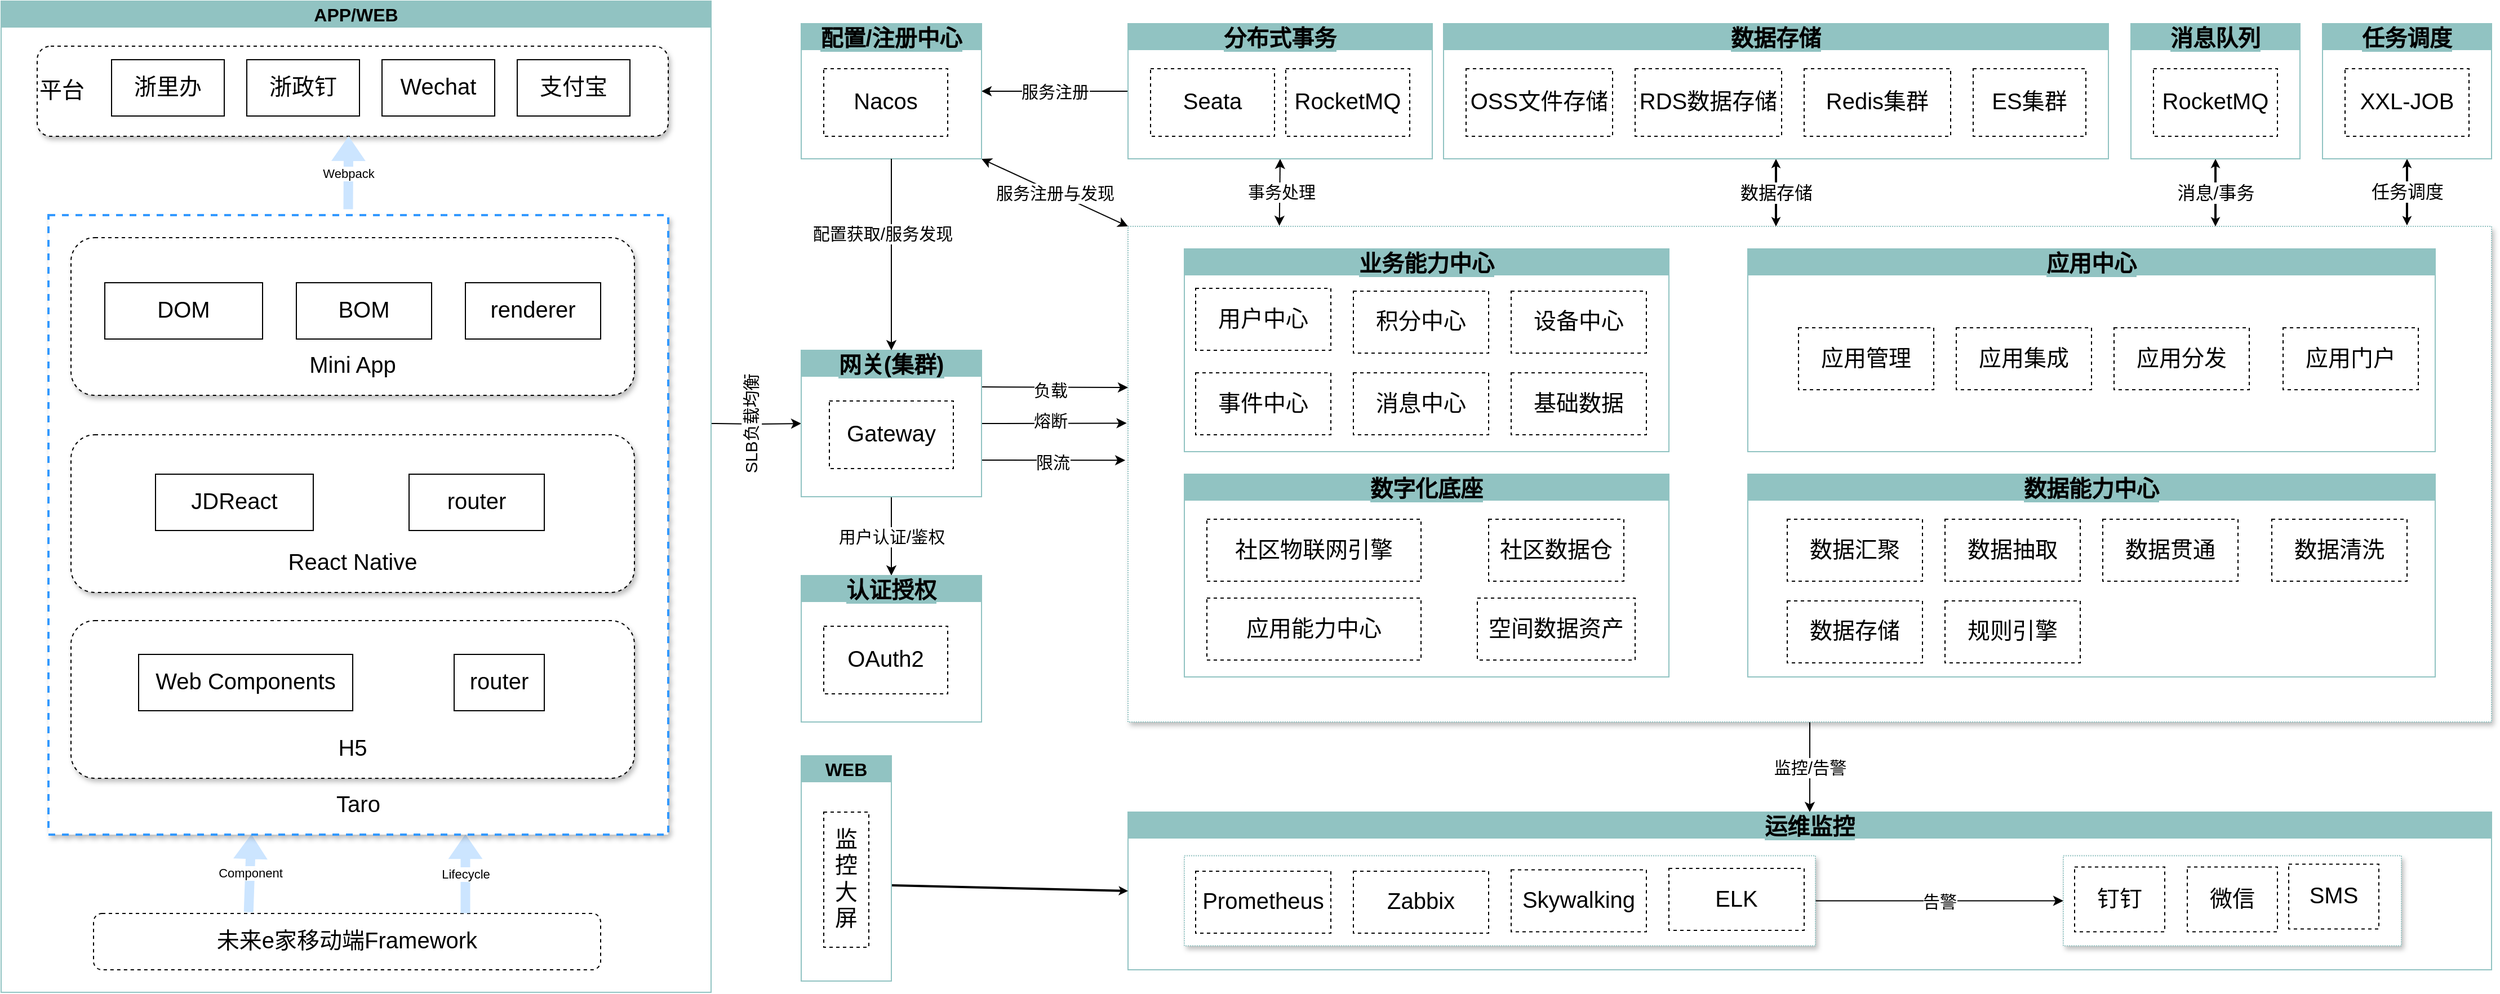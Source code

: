 <mxfile version="20.8.16" type="github"><diagram id="mp60qOV68SFqAfoOoV6D" name="第 1 页"><mxGraphModel dx="2193" dy="1295" grid="1" gridSize="10" guides="1" tooltips="1" connect="1" arrows="1" fold="1" page="0" pageScale="1" pageWidth="827" pageHeight="1169" math="0" shadow="0"><root><mxCell id="0"/><mxCell id="1" parent="0"/><mxCell id="_vEEIP5en38CyTzr71SO-110" value="监控/告警" style="edgeStyle=none;rounded=0;orthogonalLoop=1;jettySize=auto;html=1;exitX=0.5;exitY=1;exitDx=0;exitDy=0;entryX=0.5;entryY=0;entryDx=0;entryDy=0;strokeColor=default;fontSize=15;fontColor=#000000;startArrow=none;startFill=0;" parent="1" source="_vEEIP5en38CyTzr71SO-50" target="_vEEIP5en38CyTzr71SO-57" edge="1"><mxGeometry relative="1" as="geometry"/></mxCell><mxCell id="_vEEIP5en38CyTzr71SO-50" value="" style="rounded=0;whiteSpace=wrap;html=1;labelBackgroundColor=#FFFFFF;strokeColor=#91C3C2;strokeWidth=1;fontSize=15;fontColor=#000000;fillColor=#FFFFFF;dashed=1;dashPattern=1 1;shadow=1;" parent="1" vertex="1"><mxGeometry x="650" y="160" width="1210" height="440" as="geometry"/></mxCell><mxCell id="_vEEIP5en38CyTzr71SO-14" style="edgeStyle=orthogonalEdgeStyle;rounded=0;orthogonalLoop=1;jettySize=auto;html=1;entryX=0;entryY=0.5;entryDx=0;entryDy=0;fontSize=20;fontColor=#000000;" parent="1" target="_vEEIP5en38CyTzr71SO-8" edge="1"><mxGeometry relative="1" as="geometry"><mxPoint x="280" y="335" as="sourcePoint"/></mxGeometry></mxCell><mxCell id="_vEEIP5en38CyTzr71SO-15" value="SLB负载均衡" style="edgeLabel;html=1;align=center;verticalAlign=middle;resizable=0;points=[];fontSize=15;fontColor=#000000;horizontal=0;" parent="_vEEIP5en38CyTzr71SO-14" vertex="1" connectable="0"><mxGeometry x="-0.133" relative="1" as="geometry"><mxPoint as="offset"/></mxGeometry></mxCell><mxCell id="_vEEIP5en38CyTzr71SO-2" value="&lt;font style=&quot;font-size: 16px;&quot;&gt;APP/WEB&lt;/font&gt;" style="swimlane;whiteSpace=wrap;html=1;labelBackgroundColor=#91C3C2;fillColor=#91C3C2;strokeColor=#91C3C2;startSize=23;" parent="1" vertex="1"><mxGeometry x="-350" y="-40" width="630" height="880" as="geometry"/></mxCell><mxCell id="Gt70tcpWQOJEQj5946z7-28" value="" style="group" vertex="1" connectable="0" parent="_vEEIP5en38CyTzr71SO-2"><mxGeometry x="32" y="40" width="560" height="80" as="geometry"/></mxCell><mxCell id="_vEEIP5en38CyTzr71SO-7" value="&lt;p style=&quot;line-height: 170%;&quot;&gt;&lt;span style=&quot;font-size: 20px;&quot;&gt;平台&lt;/span&gt;&lt;/p&gt;" style="rounded=1;whiteSpace=wrap;html=1;labelBackgroundColor=#FFFFFF;dashed=1;strokeWidth=1;perimeterSpacing=0;labelPosition=center;verticalLabelPosition=middle;align=left;verticalAlign=middle;shadow=1;" parent="Gt70tcpWQOJEQj5946z7-28" vertex="1"><mxGeometry width="560" height="80" as="geometry"/></mxCell><mxCell id="Gt70tcpWQOJEQj5946z7-24" value="&lt;p style=&quot;line-height: 170%;&quot;&gt;&lt;font style=&quot;font-size: 20px;&quot;&gt;浙里办&lt;/font&gt;&lt;/p&gt;" style="rounded=0;whiteSpace=wrap;html=1;labelBackgroundColor=#FFFFFF;strokeWidth=1;perimeterSpacing=0;" vertex="1" parent="Gt70tcpWQOJEQj5946z7-28"><mxGeometry x="66" y="12" width="100" height="50" as="geometry"/></mxCell><mxCell id="Gt70tcpWQOJEQj5946z7-25" value="&lt;p style=&quot;line-height: 170%;&quot;&gt;&lt;span style=&quot;font-size: 20px;&quot;&gt;浙政钉&lt;/span&gt;&lt;/p&gt;" style="rounded=0;whiteSpace=wrap;html=1;labelBackgroundColor=#FFFFFF;strokeWidth=1;perimeterSpacing=0;" vertex="1" parent="Gt70tcpWQOJEQj5946z7-28"><mxGeometry x="186" y="12" width="100" height="50" as="geometry"/></mxCell><mxCell id="Gt70tcpWQOJEQj5946z7-26" value="&lt;p style=&quot;line-height: 170%;&quot;&gt;&lt;span style=&quot;font-size: 20px;&quot;&gt;Wechat&lt;/span&gt;&lt;/p&gt;" style="rounded=0;whiteSpace=wrap;html=1;labelBackgroundColor=#FFFFFF;strokeWidth=1;perimeterSpacing=0;" vertex="1" parent="Gt70tcpWQOJEQj5946z7-28"><mxGeometry x="306" y="12" width="100" height="50" as="geometry"/></mxCell><mxCell id="Gt70tcpWQOJEQj5946z7-27" value="&lt;p style=&quot;line-height: 170%;&quot;&gt;&lt;span style=&quot;font-size: 20px;&quot;&gt;支付宝&lt;/span&gt;&lt;/p&gt;" style="rounded=0;whiteSpace=wrap;html=1;labelBackgroundColor=#FFFFFF;strokeWidth=1;perimeterSpacing=0;" vertex="1" parent="Gt70tcpWQOJEQj5946z7-28"><mxGeometry x="426" y="12" width="100" height="50" as="geometry"/></mxCell><mxCell id="Gt70tcpWQOJEQj5946z7-31" value="" style="group" vertex="1" connectable="0" parent="_vEEIP5en38CyTzr71SO-2"><mxGeometry x="42" y="190" width="550" height="670" as="geometry"/></mxCell><mxCell id="Gt70tcpWQOJEQj5946z7-1" value="&lt;p style=&quot;line-height: 170%;&quot;&gt;&lt;span style=&quot;font-size: 20px;&quot;&gt;未来e家移动端Framework&lt;/span&gt;&lt;/p&gt;" style="rounded=1;whiteSpace=wrap;html=1;labelBackgroundColor=#FFFFFF;dashed=1;strokeWidth=1;perimeterSpacing=0;" vertex="1" parent="Gt70tcpWQOJEQj5946z7-31"><mxGeometry x="40" y="620" width="450" height="50" as="geometry"/></mxCell><mxCell id="Gt70tcpWQOJEQj5946z7-22" value="Component" style="shape=flexArrow;endArrow=classic;html=1;rounded=0;width=7.5;endSize=6.538;exitX=0.528;exitY=-0.058;exitDx=0;exitDy=0;exitPerimeter=0;fillColor=#CCE5FF;strokeColor=#CCE5FF;" edge="1" parent="Gt70tcpWQOJEQj5946z7-31"><mxGeometry width="50" height="50" relative="1" as="geometry"><mxPoint x="177.6" y="618.85" as="sourcePoint"/><mxPoint x="180" y="550" as="targetPoint"/></mxGeometry></mxCell><mxCell id="Gt70tcpWQOJEQj5946z7-23" value="Lifecycle" style="shape=flexArrow;endArrow=classic;html=1;rounded=0;width=7.5;endSize=6.538;exitX=0.528;exitY=-0.058;exitDx=0;exitDy=0;exitPerimeter=0;fillColor=#CCE5FF;strokeColor=#CCE5FF;" edge="1" parent="Gt70tcpWQOJEQj5946z7-31"><mxGeometry width="50" height="50" relative="1" as="geometry"><mxPoint x="370.0" y="619.75" as="sourcePoint"/><mxPoint x="370" y="550" as="targetPoint"/></mxGeometry></mxCell><mxCell id="Gt70tcpWQOJEQj5946z7-30" value="" style="group" vertex="1" connectable="0" parent="Gt70tcpWQOJEQj5946z7-31"><mxGeometry width="550" height="550" as="geometry"/></mxCell><mxCell id="Gt70tcpWQOJEQj5946z7-19" value="&lt;p style=&quot;line-height: 170%;&quot;&gt;&lt;font style=&quot;font-size: 20px;&quot;&gt;Taro&lt;/font&gt;&lt;/p&gt;" style="rounded=0;whiteSpace=wrap;html=1;labelBackgroundColor=#FFFFFF;dashed=1;strokeWidth=2;perimeterSpacing=0;verticalAlign=bottom;shadow=1;strokeColor=#3399FF;" vertex="1" parent="Gt70tcpWQOJEQj5946z7-30"><mxGeometry width="550" height="550" as="geometry"/></mxCell><mxCell id="Gt70tcpWQOJEQj5946z7-18" value="" style="group" vertex="1" connectable="0" parent="Gt70tcpWQOJEQj5946z7-30"><mxGeometry x="20" y="20" width="500" height="480" as="geometry"/></mxCell><mxCell id="Gt70tcpWQOJEQj5946z7-12" value="" style="group" vertex="1" connectable="0" parent="Gt70tcpWQOJEQj5946z7-18"><mxGeometry width="500" height="175" as="geometry"/></mxCell><mxCell id="Gt70tcpWQOJEQj5946z7-11" value="&lt;p style=&quot;line-height: 170%;&quot;&gt;&lt;span style=&quot;font-size: 20px;&quot;&gt;Mini App&lt;/span&gt;&lt;/p&gt;" style="rounded=1;whiteSpace=wrap;html=1;labelBackgroundColor=#FFFFFF;dashed=1;strokeWidth=1;perimeterSpacing=0;labelPosition=center;verticalLabelPosition=middle;align=center;verticalAlign=bottom;glass=0;shadow=1;" vertex="1" parent="Gt70tcpWQOJEQj5946z7-12"><mxGeometry width="500" height="140" as="geometry"/></mxCell><mxCell id="Gt70tcpWQOJEQj5946z7-8" value="&lt;p style=&quot;line-height: 170%;&quot;&gt;&lt;span style=&quot;font-size: 20px;&quot;&gt;DOM&lt;/span&gt;&lt;/p&gt;" style="rounded=0;whiteSpace=wrap;html=1;labelBackgroundColor=#FFFFFF;strokeWidth=1;perimeterSpacing=0;" vertex="1" parent="Gt70tcpWQOJEQj5946z7-12"><mxGeometry x="30" y="40" width="140" height="50" as="geometry"/></mxCell><mxCell id="Gt70tcpWQOJEQj5946z7-9" value="&lt;p style=&quot;line-height: 170%;&quot;&gt;&lt;span style=&quot;font-size: 20px;&quot;&gt;BOM&lt;/span&gt;&lt;/p&gt;" style="rounded=0;whiteSpace=wrap;html=1;labelBackgroundColor=#FFFFFF;strokeWidth=1;perimeterSpacing=0;" vertex="1" parent="Gt70tcpWQOJEQj5946z7-12"><mxGeometry x="200" y="40" width="120" height="50" as="geometry"/></mxCell><mxCell id="Gt70tcpWQOJEQj5946z7-10" value="&lt;p style=&quot;line-height: 170%;&quot;&gt;&lt;span style=&quot;font-size: 20px;&quot;&gt;renderer&lt;/span&gt;&lt;/p&gt;" style="rounded=0;whiteSpace=wrap;html=1;labelBackgroundColor=#FFFFFF;strokeWidth=1;perimeterSpacing=0;" vertex="1" parent="Gt70tcpWQOJEQj5946z7-12"><mxGeometry x="350" y="40" width="120" height="50" as="geometry"/></mxCell><mxCell id="Gt70tcpWQOJEQj5946z7-15" value="" style="group" vertex="1" connectable="0" parent="Gt70tcpWQOJEQj5946z7-18"><mxGeometry y="175" width="500" height="140" as="geometry"/></mxCell><mxCell id="Gt70tcpWQOJEQj5946z7-13" value="&lt;p style=&quot;line-height: 170%;&quot;&gt;&lt;font style=&quot;font-size: 20px;&quot;&gt;React Native&lt;/font&gt;&lt;/p&gt;" style="rounded=1;whiteSpace=wrap;html=1;labelBackgroundColor=#FFFFFF;dashed=1;strokeWidth=1;perimeterSpacing=0;verticalAlign=bottom;shadow=1;" vertex="1" parent="Gt70tcpWQOJEQj5946z7-15"><mxGeometry width="500" height="140" as="geometry"/></mxCell><mxCell id="Gt70tcpWQOJEQj5946z7-6" value="&lt;p style=&quot;line-height: 170%;&quot;&gt;&lt;span style=&quot;font-size: 20px;&quot;&gt;JDReact&lt;/span&gt;&lt;/p&gt;" style="rounded=0;whiteSpace=wrap;html=1;labelBackgroundColor=#FFFFFF;strokeWidth=1;perimeterSpacing=0;" vertex="1" parent="Gt70tcpWQOJEQj5946z7-15"><mxGeometry x="75" y="35" width="140" height="50" as="geometry"/></mxCell><mxCell id="Gt70tcpWQOJEQj5946z7-7" value="&lt;p style=&quot;line-height: 170%;&quot;&gt;&lt;span style=&quot;font-size: 20px;&quot;&gt;router&lt;/span&gt;&lt;/p&gt;" style="rounded=0;whiteSpace=wrap;html=1;labelBackgroundColor=#FFFFFF;strokeWidth=1;perimeterSpacing=0;" vertex="1" parent="Gt70tcpWQOJEQj5946z7-15"><mxGeometry x="300" y="35" width="120" height="50" as="geometry"/></mxCell><mxCell id="Gt70tcpWQOJEQj5946z7-17" value="" style="group" vertex="1" connectable="0" parent="Gt70tcpWQOJEQj5946z7-18"><mxGeometry y="340" width="500" height="140" as="geometry"/></mxCell><mxCell id="Gt70tcpWQOJEQj5946z7-16" value="&lt;p style=&quot;line-height: 170%;&quot;&gt;&lt;font style=&quot;font-size: 20px;&quot;&gt;H5&lt;/font&gt;&lt;/p&gt;" style="rounded=1;whiteSpace=wrap;html=1;labelBackgroundColor=#FFFFFF;dashed=1;strokeWidth=1;perimeterSpacing=0;verticalAlign=bottom;shadow=1;" vertex="1" parent="Gt70tcpWQOJEQj5946z7-17"><mxGeometry width="500" height="140" as="geometry"/></mxCell><mxCell id="Gt70tcpWQOJEQj5946z7-4" value="&lt;p style=&quot;line-height: 170%;&quot;&gt;&lt;span style=&quot;font-size: 20px;&quot;&gt;Web Components&lt;/span&gt;&lt;/p&gt;" style="rounded=0;whiteSpace=wrap;html=1;labelBackgroundColor=#FFFFFF;strokeWidth=1;perimeterSpacing=0;" vertex="1" parent="Gt70tcpWQOJEQj5946z7-17"><mxGeometry x="60" y="30" width="190" height="50" as="geometry"/></mxCell><mxCell id="Gt70tcpWQOJEQj5946z7-5" value="&lt;p style=&quot;line-height: 170%;&quot;&gt;&lt;span style=&quot;font-size: 20px;&quot;&gt;router&lt;/span&gt;&lt;/p&gt;" style="rounded=0;whiteSpace=wrap;html=1;labelBackgroundColor=#FFFFFF;strokeWidth=1;perimeterSpacing=0;" vertex="1" parent="Gt70tcpWQOJEQj5946z7-17"><mxGeometry x="340" y="30" width="80" height="50" as="geometry"/></mxCell><mxCell id="_vEEIP5en38CyTzr71SO-44" value="用户认证/鉴权" style="edgeStyle=orthogonalEdgeStyle;rounded=0;orthogonalLoop=1;jettySize=auto;html=1;exitX=0.5;exitY=1;exitDx=0;exitDy=0;entryX=0.5;entryY=0;entryDx=0;entryDy=0;fontSize=15;fontColor=#000000;" parent="1" source="_vEEIP5en38CyTzr71SO-8" target="_vEEIP5en38CyTzr71SO-30" edge="1"><mxGeometry relative="1" as="geometry"/></mxCell><mxCell id="_vEEIP5en38CyTzr71SO-104" style="edgeStyle=none;rounded=0;orthogonalLoop=1;jettySize=auto;html=1;exitX=1;exitY=0.25;exitDx=0;exitDy=0;strokeColor=default;fontSize=15;fontColor=#000000;startArrow=none;startFill=0;" parent="1" source="_vEEIP5en38CyTzr71SO-8" edge="1"><mxGeometry relative="1" as="geometry"><mxPoint x="650" y="303" as="targetPoint"/></mxGeometry></mxCell><mxCell id="_vEEIP5en38CyTzr71SO-107" value="负载" style="edgeLabel;html=1;align=center;verticalAlign=middle;resizable=0;points=[];fontSize=15;fontColor=#000000;" parent="_vEEIP5en38CyTzr71SO-104" vertex="1" connectable="0"><mxGeometry x="-0.067" y="-2" relative="1" as="geometry"><mxPoint as="offset"/></mxGeometry></mxCell><mxCell id="_vEEIP5en38CyTzr71SO-105" style="edgeStyle=none;rounded=0;orthogonalLoop=1;jettySize=auto;html=1;exitX=1;exitY=0.5;exitDx=0;exitDy=0;entryX=-0.001;entryY=0.397;entryDx=0;entryDy=0;entryPerimeter=0;strokeColor=default;fontSize=15;fontColor=#000000;startArrow=none;startFill=0;" parent="1" source="_vEEIP5en38CyTzr71SO-8" target="_vEEIP5en38CyTzr71SO-50" edge="1"><mxGeometry relative="1" as="geometry"/></mxCell><mxCell id="_vEEIP5en38CyTzr71SO-108" value="熔断" style="edgeLabel;html=1;align=center;verticalAlign=middle;resizable=0;points=[];fontSize=15;fontColor=#000000;" parent="_vEEIP5en38CyTzr71SO-105" vertex="1" connectable="0"><mxGeometry x="-0.05" y="3" relative="1" as="geometry"><mxPoint as="offset"/></mxGeometry></mxCell><mxCell id="_vEEIP5en38CyTzr71SO-106" style="edgeStyle=none;rounded=0;orthogonalLoop=1;jettySize=auto;html=1;exitX=1;exitY=0.75;exitDx=0;exitDy=0;strokeColor=default;fontSize=15;fontColor=#000000;startArrow=none;startFill=0;entryX=-0.002;entryY=0.472;entryDx=0;entryDy=0;entryPerimeter=0;" parent="1" source="_vEEIP5en38CyTzr71SO-8" target="_vEEIP5en38CyTzr71SO-50" edge="1"><mxGeometry relative="1" as="geometry"><mxPoint x="640" y="370" as="targetPoint"/></mxGeometry></mxCell><mxCell id="_vEEIP5en38CyTzr71SO-109" value="限流" style="edgeLabel;html=1;align=center;verticalAlign=middle;resizable=0;points=[];fontSize=15;fontColor=#000000;" parent="_vEEIP5en38CyTzr71SO-106" vertex="1" connectable="0"><mxGeometry x="-0.018" y="-1" relative="1" as="geometry"><mxPoint as="offset"/></mxGeometry></mxCell><mxCell id="_vEEIP5en38CyTzr71SO-8" value="&lt;font color=&quot;#000000&quot;&gt;网关(集群)&lt;/font&gt;" style="swimlane;whiteSpace=wrap;html=1;rounded=0;labelBackgroundColor=#91C3C2;strokeColor=#91C3C2;strokeWidth=1;fontSize=20;fontColor=#FFFFFF;fillColor=#91C3C2;" parent="1" vertex="1"><mxGeometry x="360" y="270" width="160" height="130" as="geometry"/></mxCell><mxCell id="_vEEIP5en38CyTzr71SO-9" value="&lt;p style=&quot;line-height: 170%;&quot;&gt;&lt;span style=&quot;font-size: 20px;&quot;&gt;Gateway&lt;/span&gt;&lt;/p&gt;" style="rounded=0;whiteSpace=wrap;html=1;labelBackgroundColor=#FFFFFF;dashed=1;strokeWidth=1;perimeterSpacing=0;" parent="_vEEIP5en38CyTzr71SO-8" vertex="1"><mxGeometry x="25" y="45" width="110" height="60" as="geometry"/></mxCell><mxCell id="_vEEIP5en38CyTzr71SO-10" value="业务能力中心" style="swimlane;whiteSpace=wrap;html=1;rounded=0;labelBackgroundColor=#91C3C2;strokeColor=#91C3C2;strokeWidth=1;fontSize=20;fontColor=#000000;fillColor=#91C3C2;startSize=23;" parent="1" vertex="1"><mxGeometry x="700" y="180" width="430" height="180" as="geometry"/></mxCell><mxCell id="_vEEIP5en38CyTzr71SO-32" value="&lt;p style=&quot;line-height: 170%;&quot;&gt;&lt;span style=&quot;font-size: 20px;&quot;&gt;用户中心&lt;/span&gt;&lt;/p&gt;" style="rounded=0;whiteSpace=wrap;html=1;labelBackgroundColor=#FFFFFF;dashed=1;strokeWidth=1;perimeterSpacing=0;" parent="_vEEIP5en38CyTzr71SO-10" vertex="1"><mxGeometry x="10" y="35" width="120" height="55" as="geometry"/></mxCell><mxCell id="_vEEIP5en38CyTzr71SO-33" value="&lt;p style=&quot;line-height: 170%;&quot;&gt;&lt;span style=&quot;font-size: 20px;&quot;&gt;积分中心&lt;/span&gt;&lt;/p&gt;" style="rounded=0;whiteSpace=wrap;html=1;labelBackgroundColor=#FFFFFF;dashed=1;strokeWidth=1;perimeterSpacing=0;" parent="_vEEIP5en38CyTzr71SO-10" vertex="1"><mxGeometry x="150" y="37.5" width="120" height="55" as="geometry"/></mxCell><mxCell id="_vEEIP5en38CyTzr71SO-34" value="&lt;p style=&quot;line-height: 170%;&quot;&gt;&lt;span style=&quot;font-size: 20px;&quot;&gt;事件中心&lt;/span&gt;&lt;/p&gt;" style="rounded=0;whiteSpace=wrap;html=1;labelBackgroundColor=#FFFFFF;dashed=1;strokeWidth=1;perimeterSpacing=0;" parent="_vEEIP5en38CyTzr71SO-10" vertex="1"><mxGeometry x="10" y="110" width="120" height="55" as="geometry"/></mxCell><mxCell id="_vEEIP5en38CyTzr71SO-35" value="&lt;p style=&quot;line-height: 170%;&quot;&gt;&lt;span style=&quot;font-size: 20px;&quot;&gt;消息中心&lt;/span&gt;&lt;/p&gt;" style="rounded=0;whiteSpace=wrap;html=1;labelBackgroundColor=#FFFFFF;dashed=1;strokeWidth=1;perimeterSpacing=0;" parent="_vEEIP5en38CyTzr71SO-10" vertex="1"><mxGeometry x="150" y="110" width="120" height="55" as="geometry"/></mxCell><mxCell id="_vEEIP5en38CyTzr71SO-48" value="&lt;p style=&quot;line-height: 170%;&quot;&gt;&lt;span style=&quot;font-size: 20px;&quot;&gt;设备中心&lt;/span&gt;&lt;/p&gt;" style="rounded=0;whiteSpace=wrap;html=1;labelBackgroundColor=#FFFFFF;dashed=1;strokeWidth=1;perimeterSpacing=0;" parent="_vEEIP5en38CyTzr71SO-10" vertex="1"><mxGeometry x="290" y="37.5" width="120" height="55" as="geometry"/></mxCell><mxCell id="_vEEIP5en38CyTzr71SO-49" value="&lt;p style=&quot;line-height: 170%;&quot;&gt;&lt;span style=&quot;font-size: 20px;&quot;&gt;基础数据&lt;/span&gt;&lt;/p&gt;" style="rounded=0;whiteSpace=wrap;html=1;labelBackgroundColor=#FFFFFF;dashed=1;strokeWidth=1;perimeterSpacing=0;" parent="_vEEIP5en38CyTzr71SO-10" vertex="1"><mxGeometry x="290" y="110" width="120" height="55" as="geometry"/></mxCell><mxCell id="_vEEIP5en38CyTzr71SO-138" value="数据存储" style="edgeStyle=none;rounded=0;orthogonalLoop=1;jettySize=auto;html=1;exitX=0.5;exitY=1;exitDx=0;exitDy=0;strokeColor=default;strokeWidth=2;fontSize=16;fontColor=#000000;startArrow=classic;startFill=1;startSize=2;endSize=2;" parent="1" source="_vEEIP5en38CyTzr71SO-11" edge="1"><mxGeometry relative="1" as="geometry"><mxPoint x="1225" y="160" as="targetPoint"/></mxGeometry></mxCell><mxCell id="_vEEIP5en38CyTzr71SO-11" value="数据存储" style="swimlane;whiteSpace=wrap;html=1;rounded=0;labelBackgroundColor=#91C3C2;strokeColor=#91C3C2;strokeWidth=1;fontSize=20;fontColor=#000000;fillColor=#91C3C2;" parent="1" vertex="1"><mxGeometry x="930" y="-20" width="590" height="120" as="geometry"/></mxCell><mxCell id="_vEEIP5en38CyTzr71SO-17" value="&lt;p style=&quot;line-height: 170%;&quot;&gt;&lt;span style=&quot;font-size: 20px;&quot;&gt;OSS文件存储&lt;/span&gt;&lt;/p&gt;" style="rounded=0;whiteSpace=wrap;html=1;labelBackgroundColor=#FFFFFF;dashed=1;strokeWidth=1;perimeterSpacing=0;spacing=2;" parent="_vEEIP5en38CyTzr71SO-11" vertex="1"><mxGeometry x="20" y="40" width="130" height="60" as="geometry"/></mxCell><mxCell id="_vEEIP5en38CyTzr71SO-18" value="&lt;p style=&quot;line-height: 170%;&quot;&gt;&lt;span style=&quot;font-size: 20px;&quot;&gt;RDS数据存储&lt;/span&gt;&lt;/p&gt;" style="rounded=0;whiteSpace=wrap;html=1;labelBackgroundColor=#FFFFFF;dashed=1;strokeWidth=1;perimeterSpacing=0;spacing=2;" parent="_vEEIP5en38CyTzr71SO-11" vertex="1"><mxGeometry x="170" y="40" width="130" height="60" as="geometry"/></mxCell><mxCell id="_vEEIP5en38CyTzr71SO-19" value="&lt;p style=&quot;line-height: 170%;&quot;&gt;&lt;span style=&quot;font-size: 20px;&quot;&gt;Redis集群&lt;/span&gt;&lt;/p&gt;" style="rounded=0;whiteSpace=wrap;html=1;labelBackgroundColor=#FFFFFF;dashed=1;strokeWidth=1;perimeterSpacing=0;spacing=2;" parent="_vEEIP5en38CyTzr71SO-11" vertex="1"><mxGeometry x="320" y="40" width="130" height="60" as="geometry"/></mxCell><mxCell id="_vEEIP5en38CyTzr71SO-20" value="&lt;p style=&quot;line-height: 170%;&quot;&gt;&lt;span style=&quot;font-size: 20px;&quot;&gt;ES集群&lt;/span&gt;&lt;/p&gt;" style="rounded=0;whiteSpace=wrap;html=1;labelBackgroundColor=#FFFFFF;dashed=1;strokeWidth=1;perimeterSpacing=0;spacing=2;" parent="_vEEIP5en38CyTzr71SO-11" vertex="1"><mxGeometry x="470" y="40" width="100" height="60" as="geometry"/></mxCell><mxCell id="_vEEIP5en38CyTzr71SO-139" value="消息/事务" style="edgeStyle=none;rounded=0;orthogonalLoop=1;jettySize=auto;html=1;exitX=0.5;exitY=1;exitDx=0;exitDy=0;strokeColor=default;strokeWidth=2;fontSize=16;fontColor=#000000;startArrow=classic;startFill=1;startSize=2;endSize=2;" parent="1" source="_vEEIP5en38CyTzr71SO-12" edge="1"><mxGeometry relative="1" as="geometry"><mxPoint x="1615" y="160" as="targetPoint"/></mxGeometry></mxCell><mxCell id="_vEEIP5en38CyTzr71SO-12" value="消息队列" style="swimlane;whiteSpace=wrap;html=1;rounded=0;labelBackgroundColor=#91C3C2;strokeColor=#91C3C2;strokeWidth=1;fontSize=20;fontColor=#000000;fillColor=#91C3C2;" parent="1" vertex="1"><mxGeometry x="1540" y="-20" width="150" height="120" as="geometry"/></mxCell><mxCell id="_vEEIP5en38CyTzr71SO-16" value="&lt;p style=&quot;line-height: 170%;&quot;&gt;&lt;span style=&quot;font-size: 20px;&quot;&gt;RocketMQ&lt;/span&gt;&lt;/p&gt;" style="rounded=0;whiteSpace=wrap;html=1;labelBackgroundColor=#FFFFFF;dashed=1;strokeWidth=1;perimeterSpacing=0;spacing=2;" parent="_vEEIP5en38CyTzr71SO-12" vertex="1"><mxGeometry x="20" y="40" width="110" height="60" as="geometry"/></mxCell><mxCell id="_vEEIP5en38CyTzr71SO-140" value="任务调度" style="edgeStyle=none;rounded=0;orthogonalLoop=1;jettySize=auto;html=1;exitX=0.5;exitY=1;exitDx=0;exitDy=0;entryX=0.938;entryY=-0.002;entryDx=0;entryDy=0;entryPerimeter=0;strokeColor=default;strokeWidth=2;fontSize=16;fontColor=#000000;startArrow=classic;startFill=1;startSize=2;endSize=2;" parent="1" source="_vEEIP5en38CyTzr71SO-21" target="_vEEIP5en38CyTzr71SO-50" edge="1"><mxGeometry relative="1" as="geometry"/></mxCell><mxCell id="_vEEIP5en38CyTzr71SO-21" value="任务调度" style="swimlane;whiteSpace=wrap;html=1;rounded=0;labelBackgroundColor=#91C3C2;strokeColor=#91C3C2;strokeWidth=1;fontSize=20;fontColor=#000000;fillColor=#91C3C2;" parent="1" vertex="1"><mxGeometry x="1710" y="-20" width="150" height="120" as="geometry"/></mxCell><mxCell id="_vEEIP5en38CyTzr71SO-22" value="&lt;p style=&quot;line-height: 170%;&quot;&gt;&lt;span style=&quot;font-size: 20px;&quot;&gt;XXL-JOB&lt;/span&gt;&lt;/p&gt;" style="rounded=0;whiteSpace=wrap;html=1;labelBackgroundColor=#FFFFFF;dashed=1;strokeWidth=1;perimeterSpacing=0;spacing=2;" parent="_vEEIP5en38CyTzr71SO-21" vertex="1"><mxGeometry x="20" y="40" width="110" height="60" as="geometry"/></mxCell><mxCell id="_vEEIP5en38CyTzr71SO-54" value="服务注册" style="edgeStyle=orthogonalEdgeStyle;curved=1;rounded=0;orthogonalLoop=1;jettySize=auto;html=1;exitX=0;exitY=0.5;exitDx=0;exitDy=0;entryX=1;entryY=0.5;entryDx=0;entryDy=0;strokeColor=default;fontSize=15;fontColor=#000000;startArrow=none;startFill=0;" parent="1" source="_vEEIP5en38CyTzr71SO-23" target="_vEEIP5en38CyTzr71SO-26" edge="1"><mxGeometry relative="1" as="geometry"/></mxCell><mxCell id="_vEEIP5en38CyTzr71SO-83" style="edgeStyle=none;rounded=0;orthogonalLoop=1;jettySize=auto;html=1;exitX=0.5;exitY=1;exitDx=0;exitDy=0;entryX=0.111;entryY=-0.001;entryDx=0;entryDy=0;entryPerimeter=0;strokeColor=default;fontSize=15;fontColor=#000000;startArrow=classic;startFill=1;" parent="1" source="_vEEIP5en38CyTzr71SO-23" target="_vEEIP5en38CyTzr71SO-50" edge="1"><mxGeometry relative="1" as="geometry"/></mxCell><mxCell id="_vEEIP5en38CyTzr71SO-84" value="事务处理" style="edgeLabel;html=1;align=center;verticalAlign=middle;resizable=0;points=[];fontSize=15;fontColor=#000000;" parent="_vEEIP5en38CyTzr71SO-83" vertex="1" connectable="0"><mxGeometry x="-0.051" y="1" relative="1" as="geometry"><mxPoint as="offset"/></mxGeometry></mxCell><mxCell id="_vEEIP5en38CyTzr71SO-23" value="分布式事务" style="swimlane;whiteSpace=wrap;html=1;rounded=0;labelBackgroundColor=#91C3C2;strokeColor=#91C3C2;strokeWidth=1;fontSize=20;fontColor=#000000;fillColor=#91C3C2;" parent="1" vertex="1"><mxGeometry x="650" y="-20" width="270" height="120" as="geometry"/></mxCell><mxCell id="_vEEIP5en38CyTzr71SO-24" value="&lt;p style=&quot;line-height: 170%;&quot;&gt;&lt;span style=&quot;font-size: 20px;&quot;&gt;Seata&lt;/span&gt;&lt;/p&gt;" style="rounded=0;whiteSpace=wrap;html=1;labelBackgroundColor=#FFFFFF;dashed=1;strokeWidth=1;perimeterSpacing=0;" parent="_vEEIP5en38CyTzr71SO-23" vertex="1"><mxGeometry x="20" y="40" width="110" height="60" as="geometry"/></mxCell><mxCell id="_vEEIP5en38CyTzr71SO-25" value="&lt;p style=&quot;line-height: 170%;&quot;&gt;&lt;span style=&quot;font-size: 20px;&quot;&gt;RocketMQ&lt;/span&gt;&lt;/p&gt;" style="rounded=0;whiteSpace=wrap;html=1;labelBackgroundColor=#FFFFFF;dashed=1;strokeWidth=1;perimeterSpacing=0;" parent="_vEEIP5en38CyTzr71SO-23" vertex="1"><mxGeometry x="140" y="40" width="110" height="60" as="geometry"/></mxCell><mxCell id="_vEEIP5en38CyTzr71SO-55" value="服务注册与发现" style="rounded=0;orthogonalLoop=1;jettySize=auto;html=1;exitX=1;exitY=1;exitDx=0;exitDy=0;entryX=0;entryY=0;entryDx=0;entryDy=0;strokeColor=default;fontSize=15;fontColor=#000000;startArrow=classic;startFill=1;" parent="1" source="_vEEIP5en38CyTzr71SO-26" target="_vEEIP5en38CyTzr71SO-50" edge="1"><mxGeometry relative="1" as="geometry"/></mxCell><mxCell id="_vEEIP5en38CyTzr71SO-26" value="配置/注册中心" style="swimlane;whiteSpace=wrap;html=1;rounded=0;labelBackgroundColor=#91C3C2;strokeColor=#91C3C2;strokeWidth=1;fontSize=20;fontColor=#000000;fillColor=#91C3C2;" parent="1" vertex="1"><mxGeometry x="360" y="-20" width="160" height="120" as="geometry"/></mxCell><mxCell id="_vEEIP5en38CyTzr71SO-27" value="&lt;p style=&quot;line-height: 170%;&quot;&gt;&lt;span style=&quot;font-size: 20px;&quot;&gt;Nacos&lt;/span&gt;&lt;/p&gt;" style="rounded=0;whiteSpace=wrap;html=1;labelBackgroundColor=#FFFFFF;dashed=1;strokeWidth=1;perimeterSpacing=0;" parent="_vEEIP5en38CyTzr71SO-26" vertex="1"><mxGeometry x="20" y="40" width="110" height="60" as="geometry"/></mxCell><mxCell id="_vEEIP5en38CyTzr71SO-29" value="数字化底座" style="swimlane;whiteSpace=wrap;html=1;rounded=0;labelBackgroundColor=#91C3C2;strokeColor=#91C3C2;strokeWidth=1;fontSize=20;fontColor=#000000;fillColor=#91C3C2;" parent="1" vertex="1"><mxGeometry x="700" y="380" width="430" height="180" as="geometry"/></mxCell><mxCell id="_vEEIP5en38CyTzr71SO-117" value="&lt;p style=&quot;line-height: 170%;&quot;&gt;&lt;span style=&quot;font-size: 20px;&quot;&gt;空间数据资产&lt;/span&gt;&lt;/p&gt;" style="rounded=0;whiteSpace=wrap;html=1;labelBackgroundColor=#FFFFFF;dashed=1;strokeWidth=1;perimeterSpacing=0;" parent="_vEEIP5en38CyTzr71SO-29" vertex="1"><mxGeometry x="260" y="110" width="140" height="55" as="geometry"/></mxCell><mxCell id="_vEEIP5en38CyTzr71SO-115" value="&lt;p style=&quot;line-height: 170%;&quot;&gt;&lt;span style=&quot;font-size: 20px;&quot;&gt;社区数据仓&lt;/span&gt;&lt;/p&gt;" style="rounded=0;whiteSpace=wrap;html=1;labelBackgroundColor=#FFFFFF;dashed=1;strokeWidth=1;perimeterSpacing=0;" parent="_vEEIP5en38CyTzr71SO-29" vertex="1"><mxGeometry x="270" y="40" width="120" height="55" as="geometry"/></mxCell><mxCell id="_vEEIP5en38CyTzr71SO-30" value="认证授权" style="swimlane;whiteSpace=wrap;html=1;rounded=0;labelBackgroundColor=#91C3C2;strokeColor=#91C3C2;strokeWidth=1;fontSize=20;fontColor=#000000;fillColor=#91C3C2;startSize=23;" parent="1" vertex="1"><mxGeometry x="360" y="470" width="160" height="130" as="geometry"/></mxCell><mxCell id="_vEEIP5en38CyTzr71SO-42" value="&lt;p style=&quot;line-height: 170%;&quot;&gt;&lt;span style=&quot;font-size: 20px;&quot;&gt;OAuth2&lt;/span&gt;&lt;/p&gt;" style="rounded=0;whiteSpace=wrap;html=1;labelBackgroundColor=#FFFFFF;dashed=1;strokeWidth=1;perimeterSpacing=0;" parent="_vEEIP5en38CyTzr71SO-30" vertex="1"><mxGeometry x="20" y="45" width="110" height="60" as="geometry"/></mxCell><mxCell id="_vEEIP5en38CyTzr71SO-52" value="" style="endArrow=classic;html=1;rounded=0;fontSize=15;fontColor=#000000;exitX=0.5;exitY=1;exitDx=0;exitDy=0;entryX=0.5;entryY=0;entryDx=0;entryDy=0;strokeColor=default;startArrow=none;startFill=0;" parent="1" source="_vEEIP5en38CyTzr71SO-26" target="_vEEIP5en38CyTzr71SO-8" edge="1"><mxGeometry width="50" height="50" relative="1" as="geometry"><mxPoint x="620" y="250" as="sourcePoint"/><mxPoint x="670" y="200" as="targetPoint"/></mxGeometry></mxCell><mxCell id="_vEEIP5en38CyTzr71SO-53" value="配置获取/服务发现" style="edgeLabel;html=1;align=center;verticalAlign=middle;resizable=0;points=[];fontSize=15;fontColor=#000000;" parent="_vEEIP5en38CyTzr71SO-52" vertex="1" connectable="0"><mxGeometry x="-0.227" y="-8" relative="1" as="geometry"><mxPoint as="offset"/></mxGeometry></mxCell><mxCell id="_vEEIP5en38CyTzr71SO-57" value="运维监控" style="swimlane;whiteSpace=wrap;html=1;rounded=0;labelBackgroundColor=#91C3C2;strokeColor=#91C3C2;strokeWidth=1;fontSize=20;fontColor=#000000;fillColor=#91C3C2;" parent="1" vertex="1"><mxGeometry x="650" y="680" width="1210" height="140" as="geometry"/></mxCell><mxCell id="_vEEIP5en38CyTzr71SO-102" value="告警" style="edgeStyle=none;rounded=0;orthogonalLoop=1;jettySize=auto;html=1;exitX=1;exitY=0.5;exitDx=0;exitDy=0;entryX=0;entryY=0.5;entryDx=0;entryDy=0;strokeColor=default;fontSize=15;fontColor=#000000;startArrow=none;startFill=0;" parent="_vEEIP5en38CyTzr71SO-57" source="_vEEIP5en38CyTzr71SO-95" target="_vEEIP5en38CyTzr71SO-100" edge="1"><mxGeometry relative="1" as="geometry"/></mxCell><mxCell id="_vEEIP5en38CyTzr71SO-95" value="" style="rounded=0;whiteSpace=wrap;html=1;dashed=1;dashPattern=1 1;labelBackgroundColor=#FFFFFF;strokeColor=#91C3C2;strokeWidth=1;fontSize=15;fontColor=#000000;fillColor=#FFFFFF;shadow=1;" parent="_vEEIP5en38CyTzr71SO-57" vertex="1"><mxGeometry x="50" y="38.75" width="560" height="80" as="geometry"/></mxCell><mxCell id="_vEEIP5en38CyTzr71SO-91" value="&lt;p style=&quot;line-height: 170%;&quot;&gt;&lt;span style=&quot;font-size: 20px;&quot;&gt;Prometheus&lt;/span&gt;&lt;br&gt;&lt;/p&gt;" style="rounded=0;whiteSpace=wrap;html=1;labelBackgroundColor=#FFFFFF;dashed=1;strokeWidth=1;perimeterSpacing=0;" parent="_vEEIP5en38CyTzr71SO-57" vertex="1"><mxGeometry x="60" y="52.5" width="120" height="55" as="geometry"/></mxCell><mxCell id="_vEEIP5en38CyTzr71SO-92" value="&lt;p style=&quot;line-height: 170%;&quot;&gt;&lt;span style=&quot;font-size: 20px;&quot;&gt;Zabbix&lt;/span&gt;&lt;br&gt;&lt;/p&gt;" style="rounded=0;whiteSpace=wrap;html=1;labelBackgroundColor=#FFFFFF;dashed=1;strokeWidth=1;perimeterSpacing=0;" parent="_vEEIP5en38CyTzr71SO-57" vertex="1"><mxGeometry x="200" y="52.5" width="120" height="55" as="geometry"/></mxCell><mxCell id="_vEEIP5en38CyTzr71SO-93" value="&lt;p style=&quot;line-height: 170%;&quot;&gt;&lt;span style=&quot;font-size: 20px;&quot;&gt;Skywalking&lt;/span&gt;&lt;br&gt;&lt;/p&gt;" style="rounded=0;whiteSpace=wrap;html=1;labelBackgroundColor=#FFFFFF;dashed=1;strokeWidth=1;perimeterSpacing=0;" parent="_vEEIP5en38CyTzr71SO-57" vertex="1"><mxGeometry x="340" y="51.25" width="120" height="55" as="geometry"/></mxCell><mxCell id="_vEEIP5en38CyTzr71SO-94" value="&lt;p style=&quot;line-height: 170%;&quot;&gt;&lt;span style=&quot;font-size: 20px;&quot;&gt;ELK&lt;/span&gt;&lt;br&gt;&lt;/p&gt;" style="rounded=0;whiteSpace=wrap;html=1;labelBackgroundColor=#FFFFFF;dashed=1;strokeWidth=1;perimeterSpacing=0;" parent="_vEEIP5en38CyTzr71SO-57" vertex="1"><mxGeometry x="480" y="50" width="120" height="55" as="geometry"/></mxCell><mxCell id="_vEEIP5en38CyTzr71SO-101" value="" style="group;shadow=1;" parent="_vEEIP5en38CyTzr71SO-57" vertex="1" connectable="0"><mxGeometry x="830" y="38.75" width="300" height="80" as="geometry"/></mxCell><mxCell id="_vEEIP5en38CyTzr71SO-100" value="" style="rounded=0;whiteSpace=wrap;html=1;dashed=1;dashPattern=1 1;labelBackgroundColor=#FFFFFF;strokeColor=#91C3C2;strokeWidth=1;fontSize=15;fontColor=#000000;fillColor=#FFFFFF;shadow=1;" parent="_vEEIP5en38CyTzr71SO-101" vertex="1"><mxGeometry width="300" height="80" as="geometry"/></mxCell><mxCell id="_vEEIP5en38CyTzr71SO-96" value="&lt;p style=&quot;line-height: 170%;&quot;&gt;&lt;span style=&quot;font-size: 20px;&quot;&gt;钉钉&lt;/span&gt;&lt;/p&gt;" style="rounded=0;whiteSpace=wrap;html=1;labelBackgroundColor=#FFFFFF;dashed=1;strokeWidth=1;perimeterSpacing=0;" parent="_vEEIP5en38CyTzr71SO-101" vertex="1"><mxGeometry x="10" y="10" width="80" height="57.5" as="geometry"/></mxCell><mxCell id="_vEEIP5en38CyTzr71SO-97" value="&lt;p style=&quot;line-height: 170%;&quot;&gt;&lt;span style=&quot;font-size: 20px;&quot;&gt;微信&lt;/span&gt;&lt;/p&gt;" style="rounded=0;whiteSpace=wrap;html=1;labelBackgroundColor=#FFFFFF;dashed=1;strokeWidth=1;perimeterSpacing=0;" parent="_vEEIP5en38CyTzr71SO-101" vertex="1"><mxGeometry x="110" y="10" width="80" height="57.5" as="geometry"/></mxCell><mxCell id="_vEEIP5en38CyTzr71SO-99" value="&lt;p style=&quot;line-height: 170%;&quot;&gt;&lt;span style=&quot;font-size: 20px;&quot;&gt;SMS&lt;/span&gt;&lt;/p&gt;" style="rounded=0;whiteSpace=wrap;html=1;labelBackgroundColor=#FFFFFF;dashed=1;strokeWidth=1;perimeterSpacing=0;" parent="_vEEIP5en38CyTzr71SO-101" vertex="1"><mxGeometry x="200" y="7.5" width="80" height="57.5" as="geometry"/></mxCell><mxCell id="_vEEIP5en38CyTzr71SO-72" value="数据能力中心" style="swimlane;whiteSpace=wrap;html=1;rounded=0;labelBackgroundColor=#91C3C2;strokeColor=#91C3C2;strokeWidth=1;fontSize=20;fontColor=#000000;fillColor=#91C3C2;" parent="1" vertex="1"><mxGeometry x="1200" y="380" width="610" height="180" as="geometry"/></mxCell><mxCell id="_vEEIP5en38CyTzr71SO-36" value="&lt;p style=&quot;line-height: 170%;&quot;&gt;&lt;span style=&quot;font-size: 20px;&quot;&gt;数据汇聚&lt;/span&gt;&lt;/p&gt;" style="rounded=0;whiteSpace=wrap;html=1;labelBackgroundColor=#FFFFFF;dashed=1;strokeWidth=1;perimeterSpacing=0;" parent="_vEEIP5en38CyTzr71SO-72" vertex="1"><mxGeometry x="35" y="40" width="120" height="55" as="geometry"/></mxCell><mxCell id="_vEEIP5en38CyTzr71SO-37" value="&lt;p style=&quot;line-height: 170%;&quot;&gt;&lt;span style=&quot;font-size: 20px;&quot;&gt;数据抽取&lt;/span&gt;&lt;/p&gt;" style="rounded=0;whiteSpace=wrap;html=1;labelBackgroundColor=#FFFFFF;dashed=1;strokeWidth=1;perimeterSpacing=0;" parent="_vEEIP5en38CyTzr71SO-72" vertex="1"><mxGeometry x="175" y="40" width="120" height="55" as="geometry"/></mxCell><mxCell id="_vEEIP5en38CyTzr71SO-40" value="&lt;p style=&quot;line-height: 170%;&quot;&gt;&lt;span style=&quot;font-size: 20px;&quot;&gt;数据贯通&lt;/span&gt;&lt;/p&gt;" style="rounded=0;whiteSpace=wrap;html=1;labelBackgroundColor=#FFFFFF;dashed=1;strokeWidth=1;perimeterSpacing=0;" parent="_vEEIP5en38CyTzr71SO-72" vertex="1"><mxGeometry x="315" y="40" width="120" height="55" as="geometry"/></mxCell><mxCell id="_vEEIP5en38CyTzr71SO-41" value="&lt;p style=&quot;line-height: 170%;&quot;&gt;&lt;span style=&quot;font-size: 20px;&quot;&gt;规则引擎&lt;/span&gt;&lt;/p&gt;" style="rounded=0;whiteSpace=wrap;html=1;labelBackgroundColor=#FFFFFF;dashed=1;strokeWidth=1;perimeterSpacing=0;" parent="_vEEIP5en38CyTzr71SO-72" vertex="1"><mxGeometry x="175" y="112.5" width="120" height="55" as="geometry"/></mxCell><mxCell id="_vEEIP5en38CyTzr71SO-39" value="&lt;p style=&quot;line-height: 170%;&quot;&gt;&lt;span style=&quot;font-size: 20px;&quot;&gt;数据存储&lt;/span&gt;&lt;/p&gt;" style="rounded=0;whiteSpace=wrap;html=1;labelBackgroundColor=#FFFFFF;dashed=1;strokeWidth=1;perimeterSpacing=0;" parent="_vEEIP5en38CyTzr71SO-72" vertex="1"><mxGeometry x="35" y="112.5" width="120" height="55" as="geometry"/></mxCell><mxCell id="_vEEIP5en38CyTzr71SO-38" value="&lt;p style=&quot;line-height: 170%;&quot;&gt;&lt;span style=&quot;font-size: 20px;&quot;&gt;数据清洗&lt;/span&gt;&lt;/p&gt;" style="rounded=0;whiteSpace=wrap;html=1;labelBackgroundColor=#FFFFFF;dashed=1;strokeWidth=1;perimeterSpacing=0;" parent="_vEEIP5en38CyTzr71SO-72" vertex="1"><mxGeometry x="465" y="40" width="120" height="55" as="geometry"/></mxCell><mxCell id="_vEEIP5en38CyTzr71SO-113" value="应用中心" style="swimlane;whiteSpace=wrap;html=1;rounded=0;labelBackgroundColor=#91C3C2;strokeColor=#91C3C2;strokeWidth=1;fontSize=20;fontColor=#000000;fillColor=#91C3C2;" parent="1" vertex="1"><mxGeometry x="1200" y="180" width="610" height="180" as="geometry"/></mxCell><mxCell id="_vEEIP5en38CyTzr71SO-45" value="&lt;p style=&quot;line-height: 170%;&quot;&gt;&lt;span style=&quot;font-size: 20px;&quot;&gt;应用管理&lt;/span&gt;&lt;/p&gt;" style="rounded=0;whiteSpace=wrap;html=1;labelBackgroundColor=#FFFFFF;dashed=1;strokeWidth=1;perimeterSpacing=0;" parent="1" vertex="1"><mxGeometry x="1245" y="250" width="120" height="55" as="geometry"/></mxCell><mxCell id="_vEEIP5en38CyTzr71SO-46" value="&lt;p style=&quot;line-height: 170%;&quot;&gt;&lt;span style=&quot;font-size: 20px;&quot;&gt;应用集成&lt;/span&gt;&lt;/p&gt;" style="rounded=0;whiteSpace=wrap;html=1;labelBackgroundColor=#FFFFFF;dashed=1;strokeWidth=1;perimeterSpacing=0;" parent="1" vertex="1"><mxGeometry x="1385" y="250" width="120" height="55" as="geometry"/></mxCell><mxCell id="_vEEIP5en38CyTzr71SO-47" value="&lt;p style=&quot;line-height: 170%;&quot;&gt;&lt;span style=&quot;font-size: 20px;&quot;&gt;应用分发&lt;/span&gt;&lt;/p&gt;" style="rounded=0;whiteSpace=wrap;html=1;labelBackgroundColor=#FFFFFF;dashed=1;strokeWidth=1;perimeterSpacing=0;" parent="1" vertex="1"><mxGeometry x="1525" y="250" width="120" height="55" as="geometry"/></mxCell><mxCell id="_vEEIP5en38CyTzr71SO-114" value="&lt;p style=&quot;line-height: 170%;&quot;&gt;&lt;span style=&quot;font-size: 20px;&quot;&gt;社区物联网引擎&lt;/span&gt;&lt;/p&gt;" style="rounded=0;whiteSpace=wrap;html=1;labelBackgroundColor=#FFFFFF;dashed=1;strokeWidth=1;perimeterSpacing=0;" parent="1" vertex="1"><mxGeometry x="720" y="420" width="190" height="55" as="geometry"/></mxCell><mxCell id="_vEEIP5en38CyTzr71SO-116" value="&lt;p style=&quot;line-height: 170%;&quot;&gt;&lt;span style=&quot;font-size: 20px;&quot;&gt;应用能力中心&lt;/span&gt;&lt;/p&gt;" style="rounded=0;whiteSpace=wrap;html=1;labelBackgroundColor=#FFFFFF;dashed=1;strokeWidth=1;perimeterSpacing=0;" parent="1" vertex="1"><mxGeometry x="720" y="490" width="190" height="55" as="geometry"/></mxCell><mxCell id="_vEEIP5en38CyTzr71SO-118" value="&lt;p style=&quot;line-height: 170%;&quot;&gt;&lt;span style=&quot;font-size: 20px;&quot;&gt;应用门户&lt;/span&gt;&lt;/p&gt;" style="rounded=0;whiteSpace=wrap;html=1;labelBackgroundColor=#FFFFFF;dashed=1;strokeWidth=1;perimeterSpacing=0;" parent="1" vertex="1"><mxGeometry x="1675" y="250" width="120" height="55" as="geometry"/></mxCell><mxCell id="_vEEIP5en38CyTzr71SO-136" style="edgeStyle=none;rounded=0;orthogonalLoop=1;jettySize=auto;html=1;entryX=0;entryY=0.5;entryDx=0;entryDy=0;strokeColor=default;strokeWidth=2;fontSize=16;fontColor=#000000;startArrow=none;startFill=0;startSize=2;endSize=2;" parent="1" target="_vEEIP5en38CyTzr71SO-57" edge="1"><mxGeometry relative="1" as="geometry"><mxPoint x="440" y="745" as="sourcePoint"/></mxGeometry></mxCell><mxCell id="_vEEIP5en38CyTzr71SO-132" value="&lt;font style=&quot;font-size: 16px;&quot;&gt;WEB&lt;/font&gt;" style="swimlane;whiteSpace=wrap;html=1;labelBackgroundColor=#91C3C2;fillColor=#91C3C2;strokeColor=#91C3C2;" parent="1" vertex="1"><mxGeometry x="360" y="630" width="80" height="200" as="geometry"/></mxCell><mxCell id="_vEEIP5en38CyTzr71SO-133" value="&lt;p style=&quot;line-height: 170%;&quot;&gt;&lt;font style=&quot;font-size: 20px;&quot;&gt;监控大屏&lt;/font&gt;&lt;/p&gt;" style="rounded=0;whiteSpace=wrap;html=1;labelBackgroundColor=#FFFFFF;dashed=1;strokeWidth=1;perimeterSpacing=0;" parent="_vEEIP5en38CyTzr71SO-132" vertex="1"><mxGeometry x="20" y="50" width="40" height="120" as="geometry"/></mxCell><mxCell id="Gt70tcpWQOJEQj5946z7-29" value="Webpack" style="shape=flexArrow;endArrow=classic;html=1;rounded=0;width=7.5;endSize=6.538;exitX=0.528;exitY=-0.058;exitDx=0;exitDy=0;exitPerimeter=0;fillColor=#CCE5FF;strokeColor=#CCE5FF;entryX=0.697;entryY=1.066;entryDx=0;entryDy=0;entryPerimeter=0;" edge="1" parent="1"><mxGeometry width="50" height="50" relative="1" as="geometry"><mxPoint x="-42" y="144.75" as="sourcePoint"/><mxPoint x="-41.68" y="80.28" as="targetPoint"/></mxGeometry></mxCell></root></mxGraphModel></diagram></mxfile>